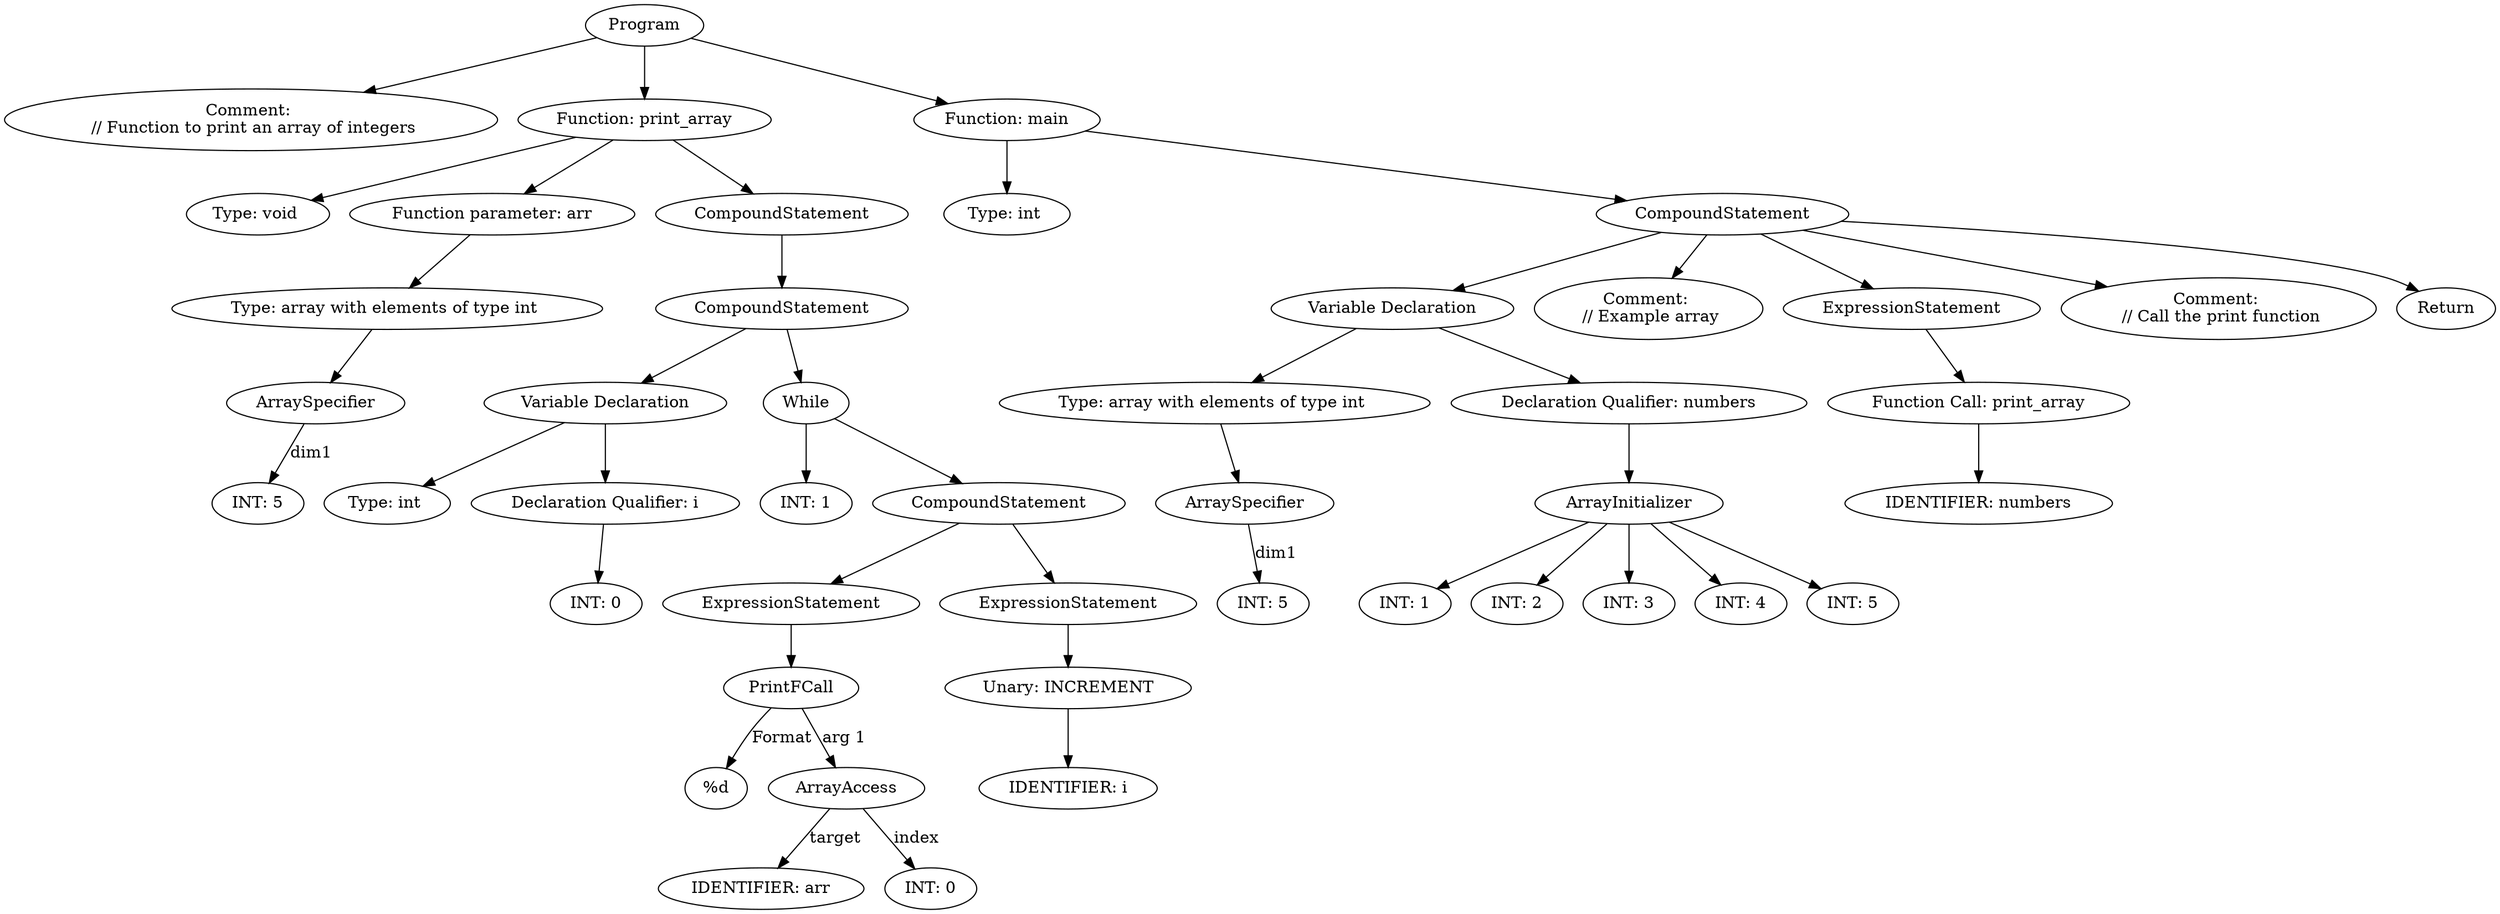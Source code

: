 digraph ExpressionGraph {
4557196416 [label="Program"];
4557196416 -> 4554965936;
4554965936 [label="Comment: 
 // Function to print an array of integers
"];
4557196416 -> 4558789984;
4558789984 [label="Function: print_array"];
4558789984 -> 4557196320;
4557196320 [label="Type: void "];
4558794208 [label="Function parameter: arr"];
4558789984 -> 4558794208;
4558794208 -> 4558795840;
4558794304 [label="ArraySpecifier"];
4558412048 [label="INT: 5"];
4558794304 -> 4558412048 [label="dim1"];
4558795840 [label="Type: array with elements of type int "];
4558795840 -> 4558794304;
4558789984 -> 4558791616;
4558791616 [label="CompoundStatement"];
4558791616 -> 4558798000;
4558798000 [label="CompoundStatement"];
4558798000 -> 4557034688;
4557034688 [label="Variable Declaration"];
4557034688 -> 4556834192;
4556834192 [label="Type: int "];
4557034688 -> 4558788880;
4558788880 [label="Declaration Qualifier: i"];
4558788880 -> 4558786384;
4558786384 [label="INT: 0"];
4558798000 -> 4558795024;
4558795024 [label="While"];
4558795024 -> 4558794256;
4558794256 [label="INT: 1"];
4558795024 -> 4552557824;
4552557824 [label="CompoundStatement"];
4552557824 -> 4558793920;
4558793920 [label="ExpressionStatement"];
4558793920 -> 4558788976;
4558788976 [label="PrintFCall"];
4558788976 -> 4558798064 [label="Format"];
4558798064 [label="%d"];
4558788976 -> 4558792720 [label="arg 1"];
"4558792720" [label="ArrayAccess"];
4558798144 [label="IDENTIFIER: arr"];
"4558792720" -> "4558798144" [label="target"];
4558794592 [label="INT: 0"];
"4558792720" -> "4558794592" [label="index"];
4552557824 -> 4558793152;
4558793152 [label="ExpressionStatement"];
4558793152 -> 4558790416;
4558790416 [label="Unary: INCREMENT"];
4558790416 -> 4558783312;
4558783312 [label="IDENTIFIER: i"];
4557196416 -> 4558789216;
4558789216 [label="Function: main"];
4558789216 -> 4557419248;
4557419248 [label="Type: int "];
4558789216 -> 4558796656;
4558796656 [label="CompoundStatement"];
4558796656 -> 4558790128;
4558790128 [label="Variable Declaration"];
4558790128 -> 4558783360;
4558798048 [label="ArraySpecifier"];
4558790608 [label="INT: 5"];
4558798048 -> 4558790608 [label="dim1"];
4558783360 [label="Type: array with elements of type int "];
4558783360 -> 4558798048;
4558790128 -> 4558417376;
4558417376 [label="Declaration Qualifier: numbers"];
4558417376 -> 4558791760;
4558791760 [label="ArrayInitializer"];
4558789168 [label="INT: 1"];
4558791760 -> 4558789168;
4558790944 [label="INT: 2"];
4558791760 -> 4558790944;
4558797568 [label="INT: 3"];
4558791760 -> 4558797568;
4558786864 [label="INT: 4"];
4558791760 -> 4558786864;
4558785232 [label="INT: 5"];
4558791760 -> 4558785232;
4558796656 -> 4558789264;
4558789264 [label="Comment: 
 // Example array
"];
4558796656 -> 4558793680;
4558793680 [label="ExpressionStatement"];
4558793680 -> 4558792768;
4558792768 [label="Function Call: print_array"];
4558792768 -> 4558797616;
4558797616 [label="IDENTIFIER: numbers"];
4558796656 -> 4558787728;
4558787728 [label="Comment: 
 // Call the print function
"];
4558796656 -> 4558795600;
4558795600 [label="Return"];
}
